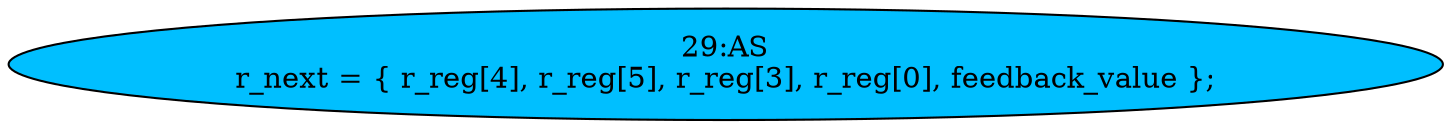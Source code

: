 strict digraph "" {
	node [label="\N"];
	"29:AS"	[ast="<pyverilog.vparser.ast.Assign object at 0x7f62d3cb46d0>",
		def_var="['r_next']",
		fillcolor=deepskyblue,
		label="29:AS
r_next = { r_reg[4], r_reg[5], r_reg[3], r_reg[0], feedback_value };",
		statements="[]",
		style=filled,
		typ=Assign,
		use_var="['r_reg', 'r_reg', 'r_reg', 'r_reg', 'feedback_value']"];
}
